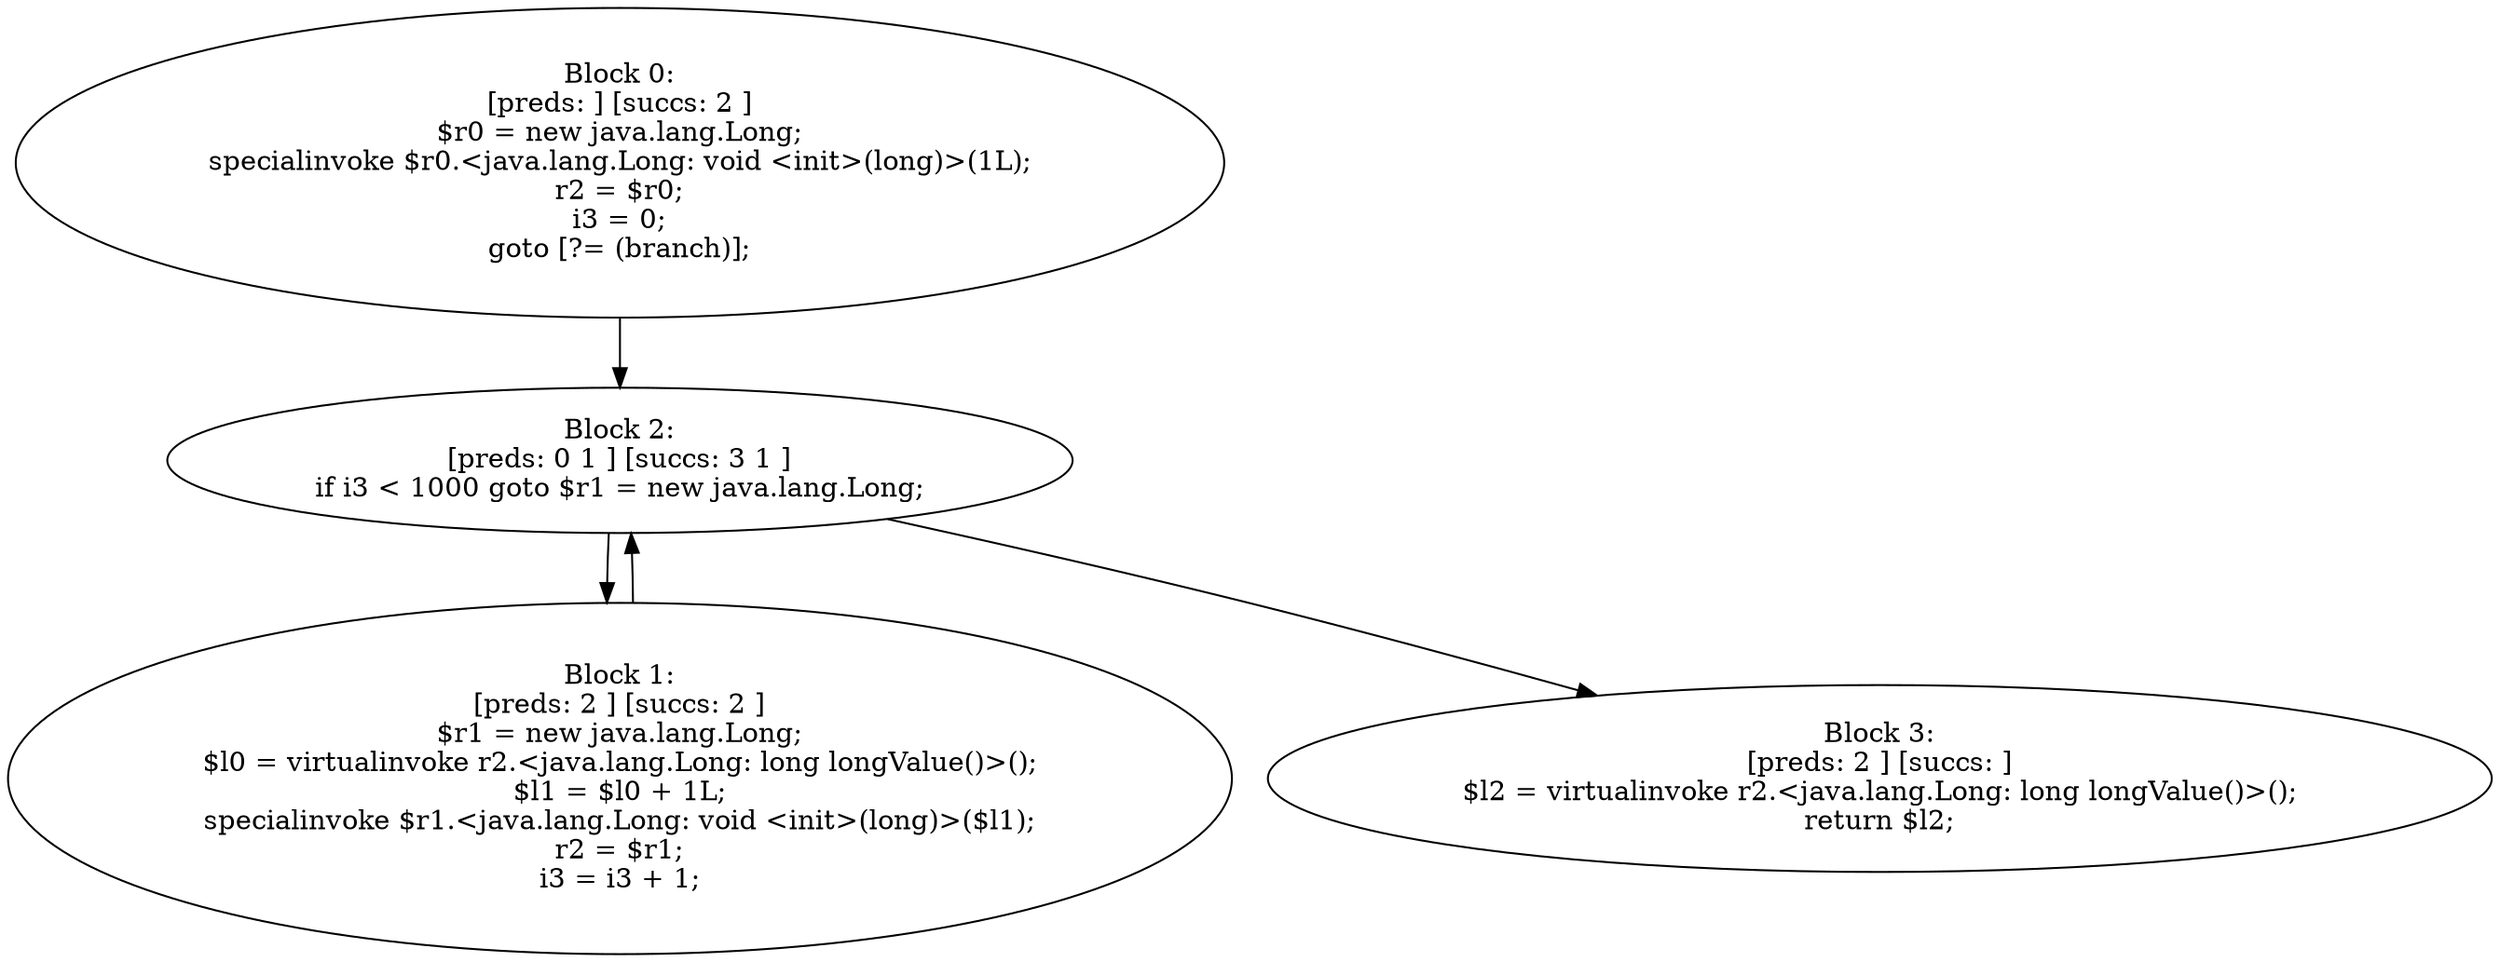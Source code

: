 digraph "unitGraph" {
    "Block 0:
[preds: ] [succs: 2 ]
$r0 = new java.lang.Long;
specialinvoke $r0.<java.lang.Long: void <init>(long)>(1L);
r2 = $r0;
i3 = 0;
goto [?= (branch)];
"
    "Block 1:
[preds: 2 ] [succs: 2 ]
$r1 = new java.lang.Long;
$l0 = virtualinvoke r2.<java.lang.Long: long longValue()>();
$l1 = $l0 + 1L;
specialinvoke $r1.<java.lang.Long: void <init>(long)>($l1);
r2 = $r1;
i3 = i3 + 1;
"
    "Block 2:
[preds: 0 1 ] [succs: 3 1 ]
if i3 < 1000 goto $r1 = new java.lang.Long;
"
    "Block 3:
[preds: 2 ] [succs: ]
$l2 = virtualinvoke r2.<java.lang.Long: long longValue()>();
return $l2;
"
    "Block 0:
[preds: ] [succs: 2 ]
$r0 = new java.lang.Long;
specialinvoke $r0.<java.lang.Long: void <init>(long)>(1L);
r2 = $r0;
i3 = 0;
goto [?= (branch)];
"->"Block 2:
[preds: 0 1 ] [succs: 3 1 ]
if i3 < 1000 goto $r1 = new java.lang.Long;
";
    "Block 1:
[preds: 2 ] [succs: 2 ]
$r1 = new java.lang.Long;
$l0 = virtualinvoke r2.<java.lang.Long: long longValue()>();
$l1 = $l0 + 1L;
specialinvoke $r1.<java.lang.Long: void <init>(long)>($l1);
r2 = $r1;
i3 = i3 + 1;
"->"Block 2:
[preds: 0 1 ] [succs: 3 1 ]
if i3 < 1000 goto $r1 = new java.lang.Long;
";
    "Block 2:
[preds: 0 1 ] [succs: 3 1 ]
if i3 < 1000 goto $r1 = new java.lang.Long;
"->"Block 3:
[preds: 2 ] [succs: ]
$l2 = virtualinvoke r2.<java.lang.Long: long longValue()>();
return $l2;
";
    "Block 2:
[preds: 0 1 ] [succs: 3 1 ]
if i3 < 1000 goto $r1 = new java.lang.Long;
"->"Block 1:
[preds: 2 ] [succs: 2 ]
$r1 = new java.lang.Long;
$l0 = virtualinvoke r2.<java.lang.Long: long longValue()>();
$l1 = $l0 + 1L;
specialinvoke $r1.<java.lang.Long: void <init>(long)>($l1);
r2 = $r1;
i3 = i3 + 1;
";
}
